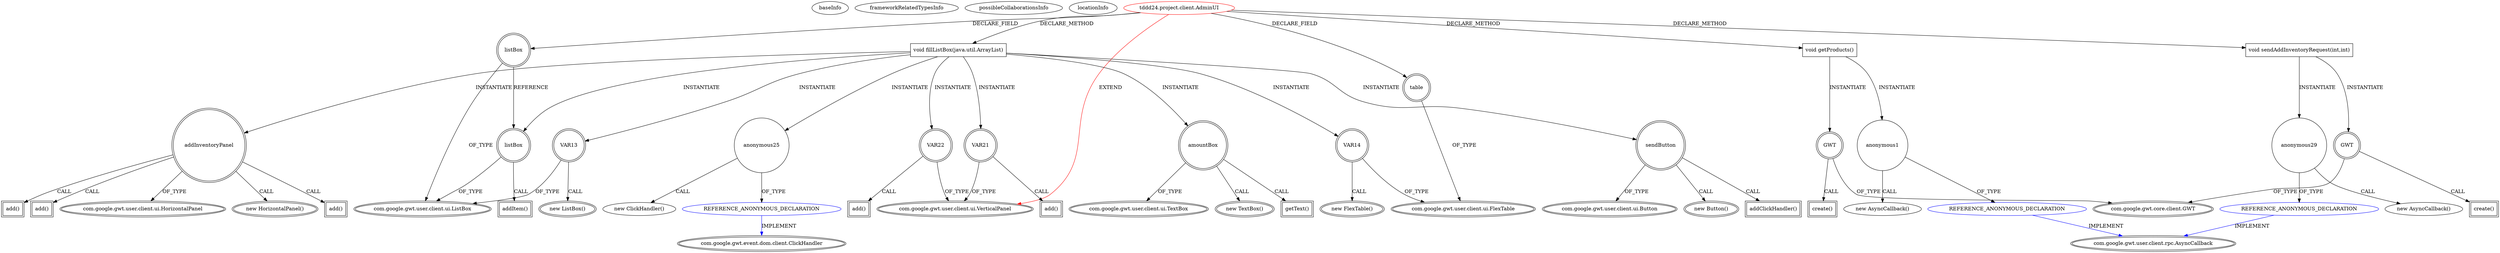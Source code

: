 digraph {
baseInfo[graphId=54,category="extension_graph",isAnonymous=false,possibleRelation=true]
frameworkRelatedTypesInfo[0="com.google.gwt.user.client.ui.VerticalPanel"]
possibleCollaborationsInfo[0="54~CLIENT_METHOD_DECLARATION-INSTANTIATION-~com.google.gwt.user.client.ui.VerticalPanel ~com.google.gwt.user.client.rpc.AsyncCallback ~false~true",1="54~CLIENT_METHOD_DECLARATION-INSTANTIATION-~com.google.gwt.user.client.ui.VerticalPanel ~com.google.gwt.event.dom.client.ClickHandler ~false~true"]
locationInfo[projectName="CarlRazmus-WebStore",filePath="/CarlRazmus-WebStore/WebStore-master/src/tddd24/project/client/AdminUI.java",contextSignature="AdminUI",graphId="54"]
0[label="tddd24.project.client.AdminUI",vertexType="ROOT_CLIENT_CLASS_DECLARATION",isFrameworkType=false,color=red]
1[label="com.google.gwt.user.client.ui.VerticalPanel",vertexType="FRAMEWORK_CLASS_TYPE",isFrameworkType=true,peripheries=2]
2[label="listBox",vertexType="FIELD_DECLARATION",isFrameworkType=true,peripheries=2,shape=circle]
3[label="com.google.gwt.user.client.ui.ListBox",vertexType="FRAMEWORK_CLASS_TYPE",isFrameworkType=true,peripheries=2]
4[label="table",vertexType="FIELD_DECLARATION",isFrameworkType=true,peripheries=2,shape=circle]
5[label="com.google.gwt.user.client.ui.FlexTable",vertexType="FRAMEWORK_CLASS_TYPE",isFrameworkType=true,peripheries=2]
6[label="void getProducts()",vertexType="CLIENT_METHOD_DECLARATION",isFrameworkType=false,shape=box]
7[label="GWT",vertexType="VARIABLE_EXPRESION",isFrameworkType=true,peripheries=2,shape=circle]
9[label="com.google.gwt.core.client.GWT",vertexType="FRAMEWORK_CLASS_TYPE",isFrameworkType=true,peripheries=2]
8[label="create()",vertexType="INSIDE_CALL",isFrameworkType=true,peripheries=2,shape=box]
11[label="anonymous1",vertexType="VARIABLE_EXPRESION",isFrameworkType=false,shape=circle]
12[label="REFERENCE_ANONYMOUS_DECLARATION",vertexType="REFERENCE_ANONYMOUS_DECLARATION",isFrameworkType=false,color=blue]
13[label="com.google.gwt.user.client.rpc.AsyncCallback",vertexType="FRAMEWORK_INTERFACE_TYPE",isFrameworkType=true,peripheries=2]
10[label="new AsyncCallback()",vertexType="CONSTRUCTOR_CALL",isFrameworkType=false]
42[label="void fillListBox(java.util.ArrayList)",vertexType="CLIENT_METHOD_DECLARATION",isFrameworkType=false,shape=box]
44[label="VAR13",vertexType="VARIABLE_EXPRESION",isFrameworkType=true,peripheries=2,shape=circle]
43[label="new ListBox()",vertexType="CONSTRUCTOR_CALL",isFrameworkType=true,peripheries=2]
47[label="VAR14",vertexType="VARIABLE_EXPRESION",isFrameworkType=true,peripheries=2,shape=circle]
46[label="new FlexTable()",vertexType="CONSTRUCTOR_CALL",isFrameworkType=true,peripheries=2]
50[label="amountBox",vertexType="VARIABLE_EXPRESION",isFrameworkType=true,peripheries=2,shape=circle]
51[label="com.google.gwt.user.client.ui.TextBox",vertexType="FRAMEWORK_CLASS_TYPE",isFrameworkType=true,peripheries=2]
49[label="new TextBox()",vertexType="CONSTRUCTOR_CALL",isFrameworkType=true,peripheries=2]
53[label="sendButton",vertexType="VARIABLE_EXPRESION",isFrameworkType=true,peripheries=2,shape=circle]
54[label="com.google.gwt.user.client.ui.Button",vertexType="FRAMEWORK_CLASS_TYPE",isFrameworkType=true,peripheries=2]
52[label="new Button()",vertexType="CONSTRUCTOR_CALL",isFrameworkType=true,peripheries=2]
56[label="addInventoryPanel",vertexType="VARIABLE_EXPRESION",isFrameworkType=true,peripheries=2,shape=circle]
57[label="com.google.gwt.user.client.ui.HorizontalPanel",vertexType="FRAMEWORK_CLASS_TYPE",isFrameworkType=true,peripheries=2]
55[label="new HorizontalPanel()",vertexType="CONSTRUCTOR_CALL",isFrameworkType=true,peripheries=2]
59[label="add()",vertexType="INSIDE_CALL",isFrameworkType=true,peripheries=2,shape=box]
61[label="add()",vertexType="INSIDE_CALL",isFrameworkType=true,peripheries=2,shape=box]
63[label="add()",vertexType="INSIDE_CALL",isFrameworkType=true,peripheries=2,shape=box]
64[label="VAR21",vertexType="VARIABLE_EXPRESION",isFrameworkType=true,peripheries=2,shape=circle]
65[label="add()",vertexType="INSIDE_CALL",isFrameworkType=true,peripheries=2,shape=box]
67[label="VAR22",vertexType="VARIABLE_EXPRESION",isFrameworkType=true,peripheries=2,shape=circle]
68[label="add()",vertexType="INSIDE_CALL",isFrameworkType=true,peripheries=2,shape=box]
70[label="listBox",vertexType="VARIABLE_EXPRESION",isFrameworkType=true,peripheries=2,shape=circle]
71[label="addItem()",vertexType="INSIDE_CALL",isFrameworkType=true,peripheries=2,shape=box]
74[label="addClickHandler()",vertexType="INSIDE_CALL",isFrameworkType=true,peripheries=2,shape=box]
76[label="anonymous25",vertexType="VARIABLE_EXPRESION",isFrameworkType=false,shape=circle]
77[label="REFERENCE_ANONYMOUS_DECLARATION",vertexType="REFERENCE_ANONYMOUS_DECLARATION",isFrameworkType=false,color=blue]
78[label="com.google.gwt.event.dom.client.ClickHandler",vertexType="FRAMEWORK_INTERFACE_TYPE",isFrameworkType=true,peripheries=2]
75[label="new ClickHandler()",vertexType="CONSTRUCTOR_CALL",isFrameworkType=false]
80[label="getText()",vertexType="INSIDE_CALL",isFrameworkType=true,peripheries=2,shape=box]
85[label="void sendAddInventoryRequest(int,int)",vertexType="CLIENT_METHOD_DECLARATION",isFrameworkType=false,shape=box]
86[label="GWT",vertexType="VARIABLE_EXPRESION",isFrameworkType=true,peripheries=2,shape=circle]
87[label="create()",vertexType="INSIDE_CALL",isFrameworkType=true,peripheries=2,shape=box]
90[label="anonymous29",vertexType="VARIABLE_EXPRESION",isFrameworkType=false,shape=circle]
91[label="REFERENCE_ANONYMOUS_DECLARATION",vertexType="REFERENCE_ANONYMOUS_DECLARATION",isFrameworkType=false,color=blue]
89[label="new AsyncCallback()",vertexType="CONSTRUCTOR_CALL",isFrameworkType=false]
0->1[label="EXTEND",color=red]
0->2[label="DECLARE_FIELD"]
2->3[label="OF_TYPE"]
0->4[label="DECLARE_FIELD"]
4->5[label="OF_TYPE"]
0->6[label="DECLARE_METHOD"]
6->7[label="INSTANTIATE"]
7->9[label="OF_TYPE"]
7->8[label="CALL"]
6->11[label="INSTANTIATE"]
12->13[label="IMPLEMENT",color=blue]
11->12[label="OF_TYPE"]
11->10[label="CALL"]
0->42[label="DECLARE_METHOD"]
42->44[label="INSTANTIATE"]
44->3[label="OF_TYPE"]
44->43[label="CALL"]
42->47[label="INSTANTIATE"]
47->5[label="OF_TYPE"]
47->46[label="CALL"]
42->50[label="INSTANTIATE"]
50->51[label="OF_TYPE"]
50->49[label="CALL"]
42->53[label="INSTANTIATE"]
53->54[label="OF_TYPE"]
53->52[label="CALL"]
42->56[label="INSTANTIATE"]
56->57[label="OF_TYPE"]
56->55[label="CALL"]
56->59[label="CALL"]
56->61[label="CALL"]
56->63[label="CALL"]
42->64[label="INSTANTIATE"]
64->1[label="OF_TYPE"]
64->65[label="CALL"]
42->67[label="INSTANTIATE"]
67->1[label="OF_TYPE"]
67->68[label="CALL"]
42->70[label="INSTANTIATE"]
2->70[label="REFERENCE"]
70->3[label="OF_TYPE"]
70->71[label="CALL"]
53->74[label="CALL"]
42->76[label="INSTANTIATE"]
77->78[label="IMPLEMENT",color=blue]
76->77[label="OF_TYPE"]
76->75[label="CALL"]
50->80[label="CALL"]
0->85[label="DECLARE_METHOD"]
85->86[label="INSTANTIATE"]
86->9[label="OF_TYPE"]
86->87[label="CALL"]
85->90[label="INSTANTIATE"]
91->13[label="IMPLEMENT",color=blue]
90->91[label="OF_TYPE"]
90->89[label="CALL"]
}
